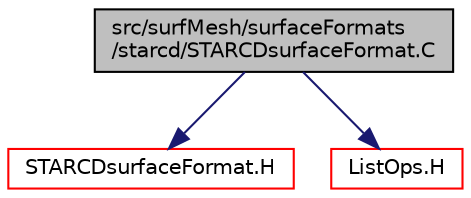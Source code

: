 digraph "src/surfMesh/surfaceFormats/starcd/STARCDsurfaceFormat.C"
{
  bgcolor="transparent";
  edge [fontname="Helvetica",fontsize="10",labelfontname="Helvetica",labelfontsize="10"];
  node [fontname="Helvetica",fontsize="10",shape=record];
  Node0 [label="src/surfMesh/surfaceFormats\l/starcd/STARCDsurfaceFormat.C",height=0.2,width=0.4,color="black", fillcolor="grey75", style="filled", fontcolor="black"];
  Node0 -> Node1 [color="midnightblue",fontsize="10",style="solid",fontname="Helvetica"];
  Node1 [label="STARCDsurfaceFormat.H",height=0.2,width=0.4,color="red",URL="$a15488.html"];
  Node0 -> Node111 [color="midnightblue",fontsize="10",style="solid",fontname="Helvetica"];
  Node111 [label="ListOps.H",height=0.2,width=0.4,color="red",URL="$a09389.html",tooltip="Various functions to operate on Lists. "];
}
